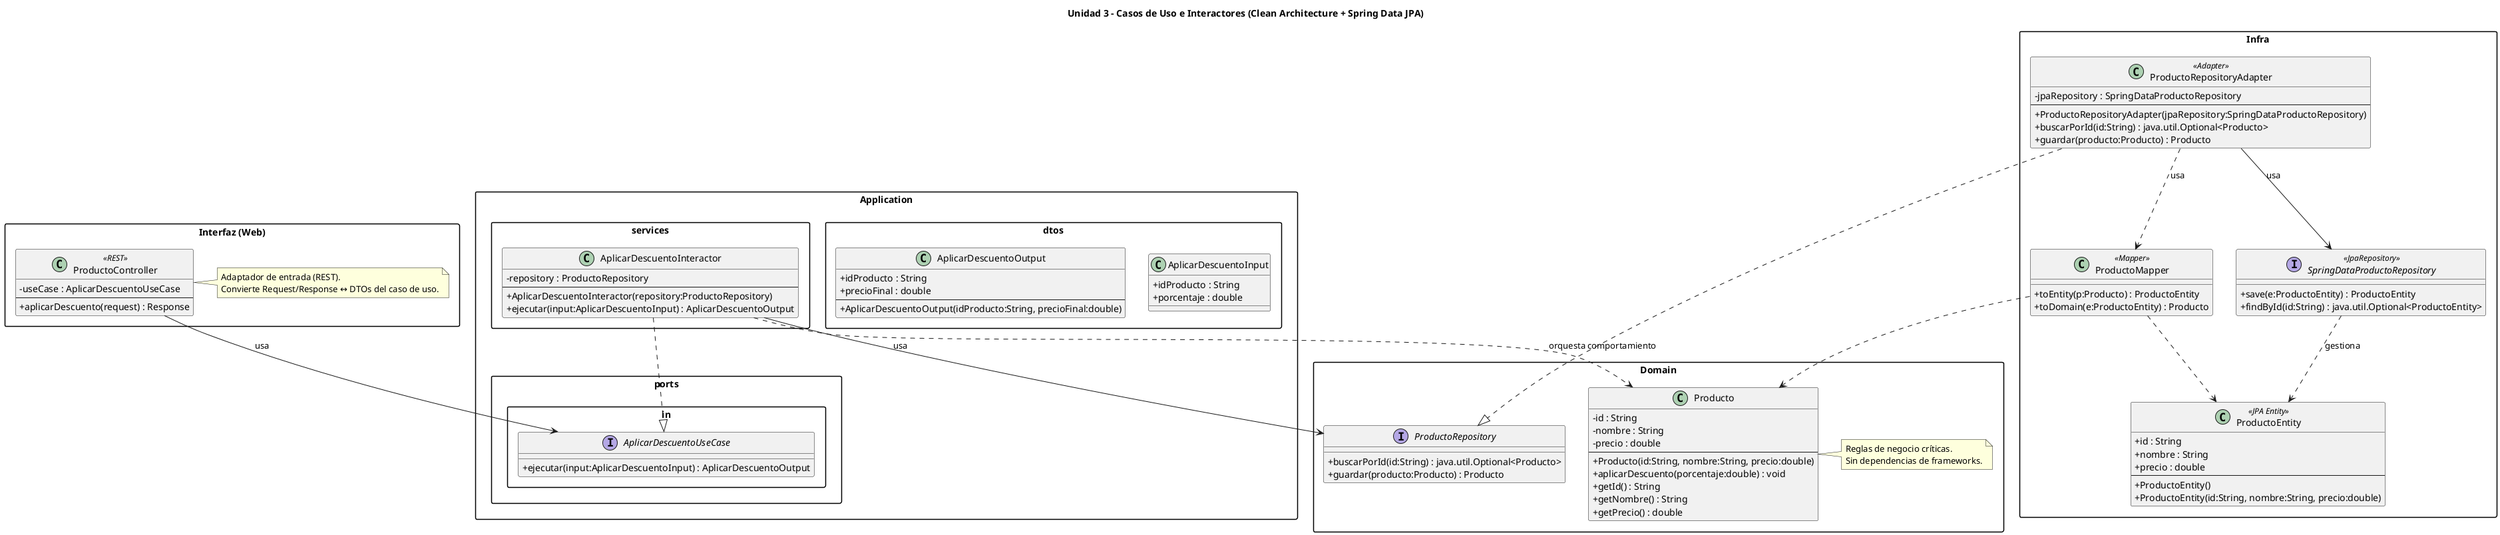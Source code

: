 @startuml
skinparam classAttributeIconSize 0
skinparam packageStyle rectangle
title Unidad 3 – Casos de Uso e Interactores (Clean Architecture + Spring Data JPA)

package "Domain" {
  class Producto {
    - id : String
    - nombre : String
    - precio : double
    --
    + Producto(id:String, nombre:String, precio:double)
    + aplicarDescuento(porcentaje:double) : void
    + getId() : String
    + getNombre() : String
    + getPrecio() : double
  }

  interface ProductoRepository {
    + buscarPorId(id:String) : java.util.Optional<Producto>
    + guardar(producto:Producto) : Producto
  }

  note right of Producto
    Reglas de negocio críticas.
    Sin dependencias de frameworks.
  end note
}

package "Application" {
  package "ports.in" {
    interface AplicarDescuentoUseCase {
      + ejecutar(input:AplicarDescuentoInput) : AplicarDescuentoOutput
    }
  }

  package "dtos" {
    class AplicarDescuentoInput {
      + idProducto : String
      + porcentaje : double
    }

    class AplicarDescuentoOutput {
      + idProducto : String
      + precioFinal : double
      --
      + AplicarDescuentoOutput(idProducto:String, precioFinal:double)
    }
  }

  package "services" {
    class AplicarDescuentoInteractor {
      - repository : ProductoRepository
      --
      + AplicarDescuentoInteractor(repository:ProductoRepository)
      + ejecutar(input:AplicarDescuentoInput) : AplicarDescuentoOutput
    }
  }

  AplicarDescuentoInteractor ..|> AplicarDescuentoUseCase
  AplicarDescuentoInteractor --> ProductoRepository : usa
  AplicarDescuentoInteractor ..> Producto : orquesta comportamiento
}

package "Infra" {
  class ProductoEntity <<JPA Entity>> {
    + id : String
    + nombre : String
    + precio : double
    --
    + ProductoEntity()
    + ProductoEntity(id:String, nombre:String, precio:double)
  }

  interface SpringDataProductoRepository <<JpaRepository>> {
    + save(e:ProductoEntity) : ProductoEntity
    + findById(id:String) : java.util.Optional<ProductoEntity>
  }

  class ProductoRepositoryAdapter <<Adapter>> {
    - jpaRepository : SpringDataProductoRepository
    --
    + ProductoRepositoryAdapter(jpaRepository:SpringDataProductoRepository)
    + buscarPorId(id:String) : java.util.Optional<Producto>
    + guardar(producto:Producto) : Producto
  }

  class ProductoMapper <<Mapper>> {
    + toEntity(p:Producto) : ProductoEntity
    + toDomain(e:ProductoEntity) : Producto
  }

  ProductoRepositoryAdapter ..|> ProductoRepository
  ProductoRepositoryAdapter --> SpringDataProductoRepository : usa
  SpringDataProductoRepository ..> ProductoEntity : gestiona
  ProductoRepositoryAdapter ..> ProductoMapper : usa
  ProductoMapper ..> Producto
  ProductoMapper ..> ProductoEntity
}

package "Interfaz (Web)" {
  class ProductoController <<REST>> {
    - useCase : AplicarDescuentoUseCase
    --
    + aplicarDescuento(request) : Response
  }

  ProductoController --> AplicarDescuentoUseCase : usa
  note right of ProductoController
    Adaptador de entrada (REST).
    Convierte Request/Response ↔ DTOs del caso de uso.
  end note
}

@enduml
